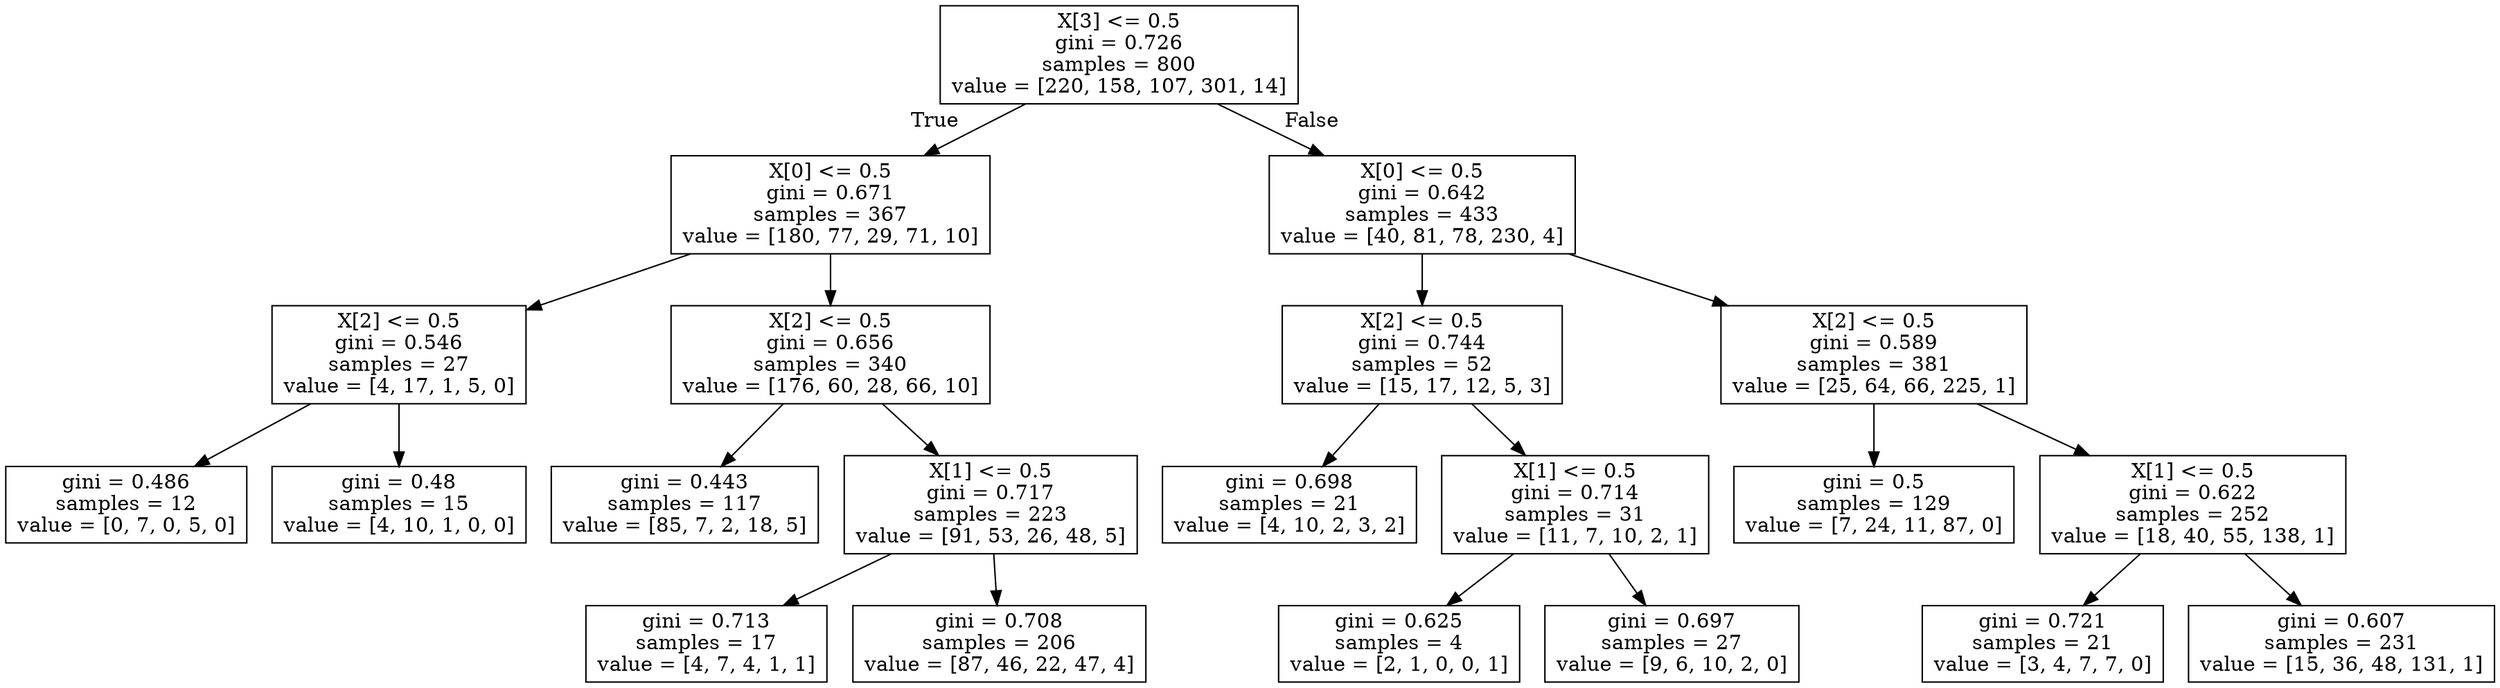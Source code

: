 digraph Tree {
node [shape=box] ;
0 [label="X[3] <= 0.5\ngini = 0.726\nsamples = 800\nvalue = [220, 158, 107, 301, 14]"] ;
1 [label="X[0] <= 0.5\ngini = 0.671\nsamples = 367\nvalue = [180, 77, 29, 71, 10]"] ;
0 -> 1 [labeldistance=2.5, labelangle=45, headlabel="True"] ;
2 [label="X[2] <= 0.5\ngini = 0.546\nsamples = 27\nvalue = [4, 17, 1, 5, 0]"] ;
1 -> 2 ;
3 [label="gini = 0.486\nsamples = 12\nvalue = [0, 7, 0, 5, 0]"] ;
2 -> 3 ;
4 [label="gini = 0.48\nsamples = 15\nvalue = [4, 10, 1, 0, 0]"] ;
2 -> 4 ;
5 [label="X[2] <= 0.5\ngini = 0.656\nsamples = 340\nvalue = [176, 60, 28, 66, 10]"] ;
1 -> 5 ;
6 [label="gini = 0.443\nsamples = 117\nvalue = [85, 7, 2, 18, 5]"] ;
5 -> 6 ;
7 [label="X[1] <= 0.5\ngini = 0.717\nsamples = 223\nvalue = [91, 53, 26, 48, 5]"] ;
5 -> 7 ;
8 [label="gini = 0.713\nsamples = 17\nvalue = [4, 7, 4, 1, 1]"] ;
7 -> 8 ;
9 [label="gini = 0.708\nsamples = 206\nvalue = [87, 46, 22, 47, 4]"] ;
7 -> 9 ;
10 [label="X[0] <= 0.5\ngini = 0.642\nsamples = 433\nvalue = [40, 81, 78, 230, 4]"] ;
0 -> 10 [labeldistance=2.5, labelangle=-45, headlabel="False"] ;
11 [label="X[2] <= 0.5\ngini = 0.744\nsamples = 52\nvalue = [15, 17, 12, 5, 3]"] ;
10 -> 11 ;
12 [label="gini = 0.698\nsamples = 21\nvalue = [4, 10, 2, 3, 2]"] ;
11 -> 12 ;
13 [label="X[1] <= 0.5\ngini = 0.714\nsamples = 31\nvalue = [11, 7, 10, 2, 1]"] ;
11 -> 13 ;
14 [label="gini = 0.625\nsamples = 4\nvalue = [2, 1, 0, 0, 1]"] ;
13 -> 14 ;
15 [label="gini = 0.697\nsamples = 27\nvalue = [9, 6, 10, 2, 0]"] ;
13 -> 15 ;
16 [label="X[2] <= 0.5\ngini = 0.589\nsamples = 381\nvalue = [25, 64, 66, 225, 1]"] ;
10 -> 16 ;
17 [label="gini = 0.5\nsamples = 129\nvalue = [7, 24, 11, 87, 0]"] ;
16 -> 17 ;
18 [label="X[1] <= 0.5\ngini = 0.622\nsamples = 252\nvalue = [18, 40, 55, 138, 1]"] ;
16 -> 18 ;
19 [label="gini = 0.721\nsamples = 21\nvalue = [3, 4, 7, 7, 0]"] ;
18 -> 19 ;
20 [label="gini = 0.607\nsamples = 231\nvalue = [15, 36, 48, 131, 1]"] ;
18 -> 20 ;
}